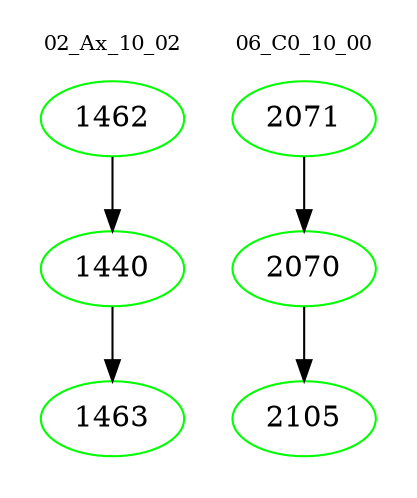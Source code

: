 digraph{
subgraph cluster_0 {
color = white
label = "02_Ax_10_02";
fontsize=10;
T0_1462 [label="1462", color="green"]
T0_1462 -> T0_1440 [color="black"]
T0_1440 [label="1440", color="green"]
T0_1440 -> T0_1463 [color="black"]
T0_1463 [label="1463", color="green"]
}
subgraph cluster_1 {
color = white
label = "06_C0_10_00";
fontsize=10;
T1_2071 [label="2071", color="green"]
T1_2071 -> T1_2070 [color="black"]
T1_2070 [label="2070", color="green"]
T1_2070 -> T1_2105 [color="black"]
T1_2105 [label="2105", color="green"]
}
}
